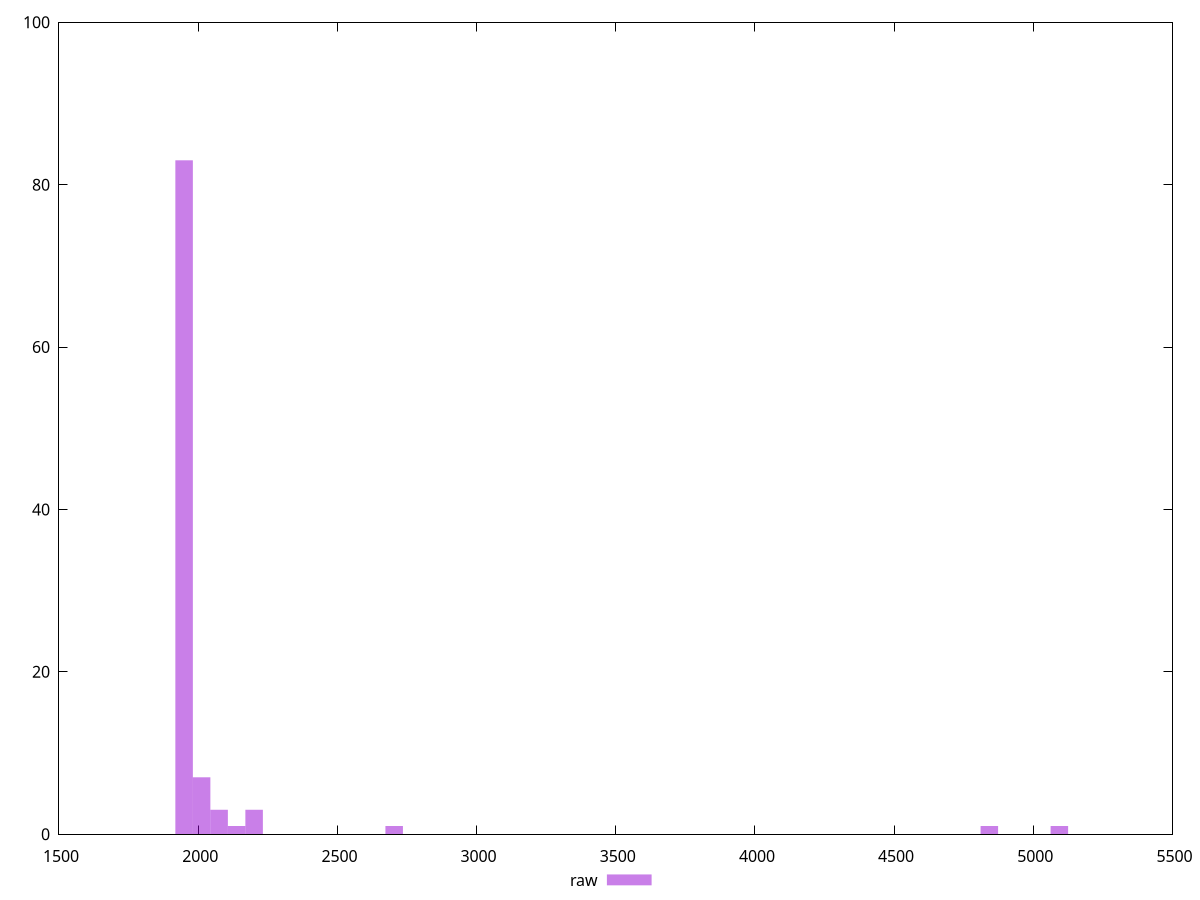 reset
set terminal svg size 640, 490 enhanced background rgb 'white'
set output "report_00007_2020-12-11T15:55:29.892Z/first-cpu-idle/samples/pages/raw/histogram.svg"

$raw <<EOF
5093.605592372865 1
1949.4046094266523 83
2012.2886290855765 7
2138.056668403425 1
2200.940688062349 3
2075.1726487445007 3
2704.0128453337434 1
4842.069513737169 1
EOF

set key outside below
set boxwidth 62.88401965892427
set yrange [0:100]
set style fill transparent solid 0.5 noborder

plot \
  $raw title "raw" with boxes, \


reset